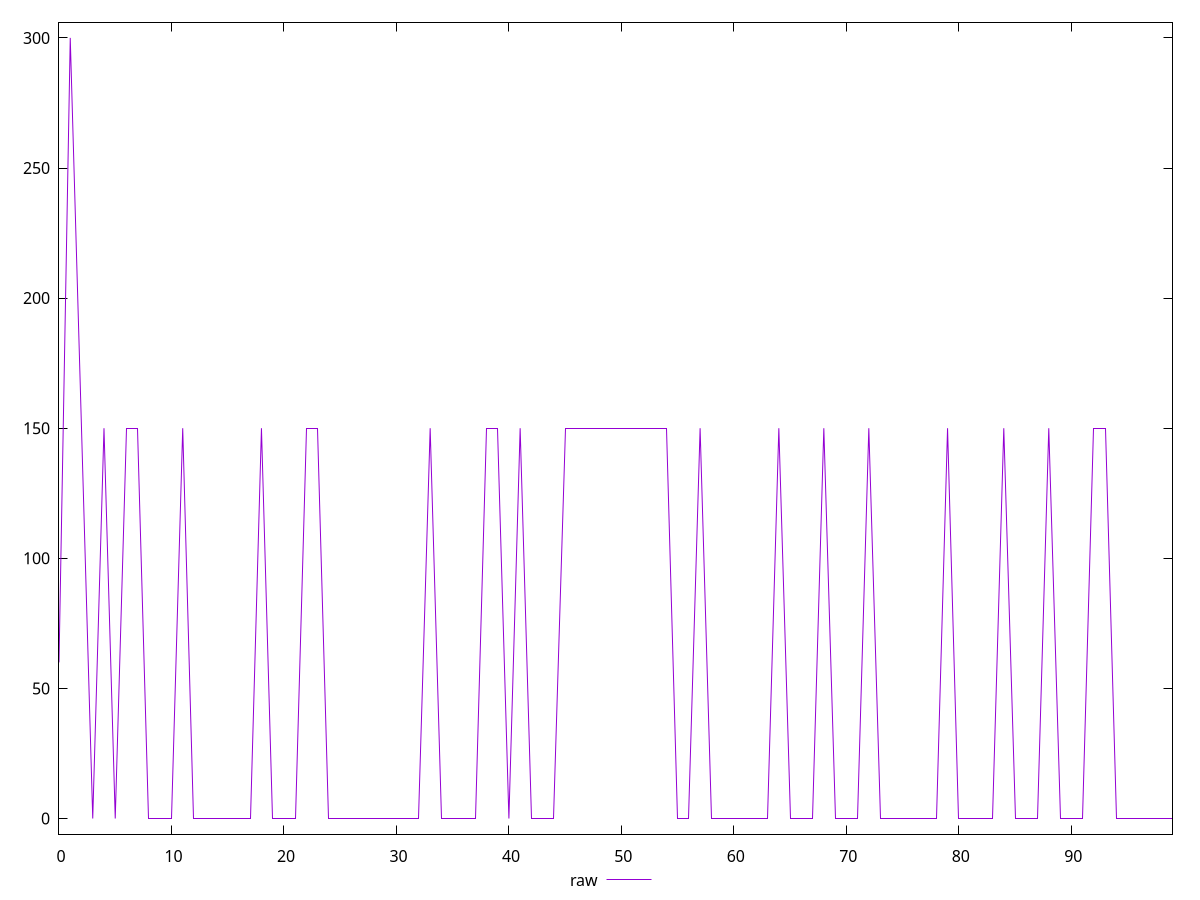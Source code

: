 reset

$raw <<EOF
0 60
1 300
2 150
3 0
4 150
5 0
6 150
7 150
8 0
9 0
10 0
11 150
12 0
13 0
14 0
15 0
16 0
17 0
18 150
19 0
20 0
21 0
22 150
23 150
24 0
25 0
26 0
27 0
28 0
29 0
30 0
31 0
32 0
33 150
34 0
35 0
36 0
37 0
38 150
39 150
40 0
41 150
42 0
43 0
44 0
45 150
46 150
47 150
48 150
49 150
50 150
51 150
52 150
53 150
54 150
55 0
56 0
57 150
58 0
59 0
60 0
61 0
62 0
63 0
64 150
65 0
66 0
67 0
68 150
69 0
70 0
71 0
72 150
73 0
74 0
75 0
76 0
77 0
78 0
79 150
80 0
81 0
82 0
83 0
84 150
85 0
86 0
87 0
88 150
89 0
90 0
91 0
92 150
93 150
94 0
95 0
96 0
97 0
98 0
99 0
EOF

set key outside below
set xrange [0:99]
set yrange [-6:306]
set trange [-6:306]
set terminal svg size 640, 500 enhanced background rgb 'white'
set output "report/report_00029_2021-02-24T13-36-40.390Z/unminified-javascript/samples/agenda/raw/values.svg"

plot $raw title "raw" with line

reset
